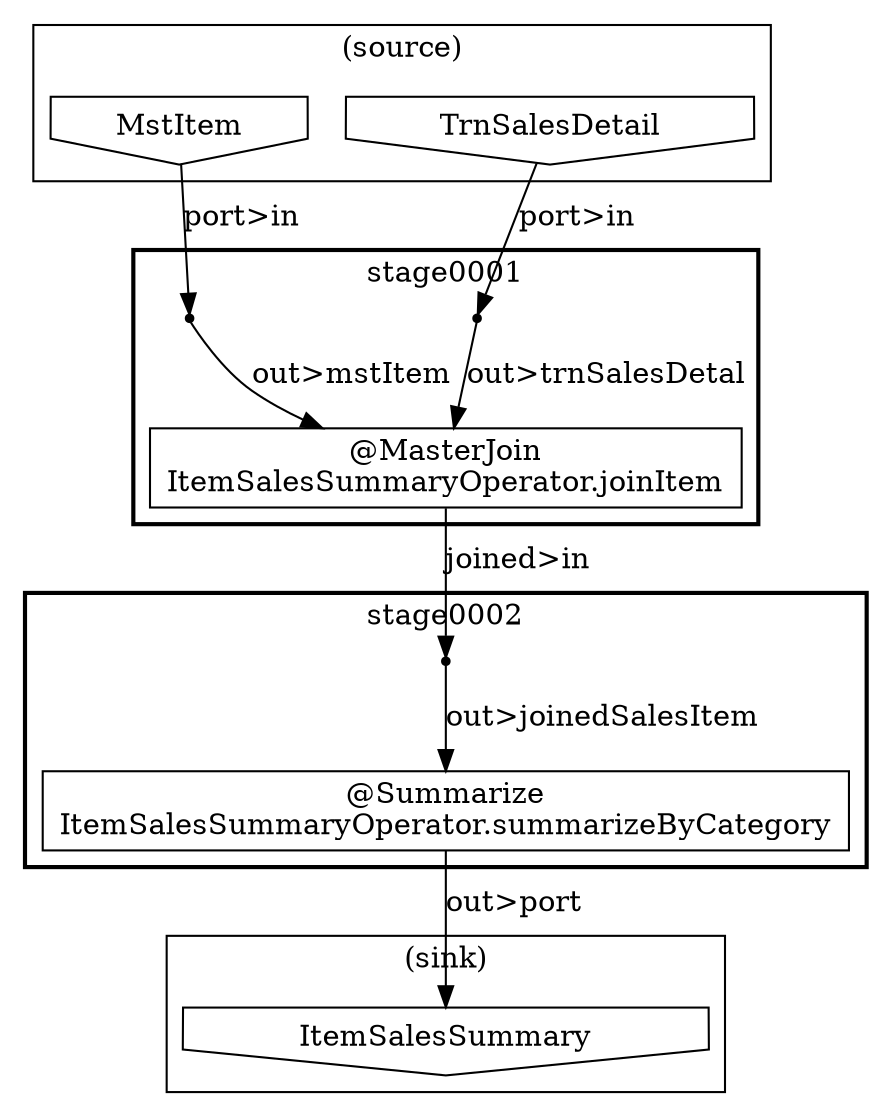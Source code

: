 digraph {
    subgraph "cluster_2d476c8a-9361-452c-9bba-67760562479a" {
        label = "stage0002";
        style = bold;
        "17465624-b7f0-43e3-af6c-e4bedb830688" [shape=box, label="@Summarize\nItemSalesSummaryOperator.summarizeByCategory"];
        "e7aa7000-b92b-4e50-bc6b-a44d770489c1" [shape=point];
    }
    subgraph "cluster_6d5a874f-516e-46b4-9955-4864b00d1705" {
        label = "(source)";
        "c0db6117-a631-4058-bfb4-2cf37a50224c" [shape=invhouse, label="MstItem"];
        "5ace2a64-a76d-46df-ad9b-74c9ac261cb8" [shape=invhouse, label="TrnSalesDetail"];
    }
    subgraph "cluster_fd4cae24-f902-447c-a6d5-f66313e6e83c" {
        label = "stage0001";
        style = bold;
        "7858ae5d-5be1-409d-be05-4ce262647e3c" [shape=point];
        "bec8b311-0161-472e-afa6-768aedb84610" [shape=point];
        "c255d3c2-26dc-4cea-9aa7-cc589c2b55a9" [shape=box, label="@MasterJoin\nItemSalesSummaryOperator.joinItem"];
    }
    subgraph "cluster_d602ad15-dc7e-479b-81dd-3b740ff67d4a" {
        label = "(sink)";
        "523ae0ba-6665-4da5-92aa-eafa7e078629" [shape=invhouse, label="ItemSalesSummary"];
    }
    "17465624-b7f0-43e3-af6c-e4bedb830688" -> "523ae0ba-6665-4da5-92aa-eafa7e078629" [label="out>port"];
    "e7aa7000-b92b-4e50-bc6b-a44d770489c1" -> "17465624-b7f0-43e3-af6c-e4bedb830688" [label="out>joinedSalesItem"];
    "5ace2a64-a76d-46df-ad9b-74c9ac261cb8" -> "bec8b311-0161-472e-afa6-768aedb84610" [label="port>in"];
    "c0db6117-a631-4058-bfb4-2cf37a50224c" -> "7858ae5d-5be1-409d-be05-4ce262647e3c" [label="port>in"];
    "7858ae5d-5be1-409d-be05-4ce262647e3c" -> "c255d3c2-26dc-4cea-9aa7-cc589c2b55a9" [label="out>mstItem"];
    "bec8b311-0161-472e-afa6-768aedb84610" -> "c255d3c2-26dc-4cea-9aa7-cc589c2b55a9" [label="out>trnSalesDetal"];
    "c255d3c2-26dc-4cea-9aa7-cc589c2b55a9" -> "e7aa7000-b92b-4e50-bc6b-a44d770489c1" [label="joined>in"];
}
